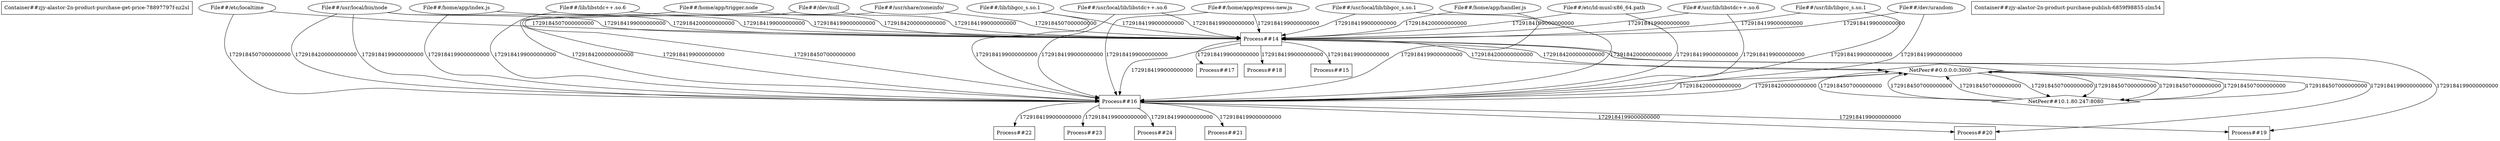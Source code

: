 digraph G {
"Container##zjy-alastor-2n-product-purchase-get-price-78897797f-nz2sl" [shape="box"];
"File##/dev/null" [shape="ellipse"];
"File##/dev/urandom" [shape="ellipse"];
"File##/etc/ld-musl-x86_64.path" [shape="ellipse"];
"File##/etc/localtime" [shape="ellipse"];
"File##/home/app/express-new.js" [shape="ellipse"];
"File##/home/app/handler.js" [shape="ellipse"];
"File##/home/app/index.js" [shape="ellipse"];
"File##/home/app/trigger.node" [shape="ellipse"];
"File##/lib/libgcc_s.so.1" [shape="ellipse"];
"File##/lib/libstdc++.so.6" [shape="ellipse"];
"File##/usr/lib/libgcc_s.so.1" [shape="ellipse"];
"File##/usr/lib/libstdc++.so.6" [shape="ellipse"];
"File##/usr/local/bin/node" [shape="ellipse"];
"File##/usr/local/lib/libgcc_s.so.1" [shape="ellipse"];
"File##/usr/local/lib/libstdc++.so.6" [shape="ellipse"];
"File##/usr/share/zoneinfo/" [shape="ellipse"];
"NetPeer##0.0.0.0:3000" [shape="diamond"];
"NetPeer##10.1.80.247:8080" [shape="diamond"];
"Process##14" [shape="box"];
"Process##15" [shape="box"];
"Process##16" [shape="box"];
"Process##17" [shape="box"];
"Process##18" [shape="box"];
"Process##19" [shape="box"];
"Process##20" [shape="box"];
"File##/etc/ld-musl-x86_64.path" -> "Process##14" [label="1729184199000000000"];
"File##/lib/libstdc++.so.6" -> "Process##14" [label="1729184199000000000"];
"File##/usr/local/lib/libstdc++.so.6" -> "Process##14" [label="1729184199000000000"];
"File##/usr/lib/libstdc++.so.6" -> "Process##14" [label="1729184199000000000"];
"File##/lib/libgcc_s.so.1" -> "Process##14" [label="1729184199000000000"];
"File##/usr/local/lib/libgcc_s.so.1" -> "Process##14" [label="1729184199000000000"];
"File##/usr/lib/libgcc_s.so.1" -> "Process##14" [label="1729184199000000000"];
"Process##14" -> "Process##15" [label="1729184199000000000"];
"Process##14" -> "Process##16" [label="1729184199000000000"];
"Process##14" -> "Process##17" [label="1729184199000000000"];
"Process##14" -> "Process##18" [label="1729184199000000000"];
"Process##14" -> "Process##19" [label="1729184199000000000"];
"File##/usr/local/bin/node" -> "Process##14" [label="1729184199000000000"];
"File##/usr/local/bin/node" -> "Process##14" [label="1729184200000000000"];
"File##/dev/urandom" -> "Process##14" [label="1729184199000000000"];
"Process##14" -> "Process##20" [label="1729184199000000000"];
"File##/dev/null" -> "Process##14" [label="1729184199000000000"];
"File##/home/app/index.js" -> "Process##14" [label="1729184199000000000"];
"File##/home/app/express-new.js" -> "Process##14" [label="1729184199000000000"];
"File##/home/app/trigger.node" -> "Process##14" [label="1729184200000000000"];
"File##/home/app/handler.js" -> "Process##14" [label="1729184200000000000"];
"Process##14" -> "NetPeer##0.0.0.0:3000" [label="1729184200000000000"];
"NetPeer##0.0.0.0:3000" -> "Process##14" [label="1729184200000000000"];
"NetPeer##0.0.0.0:3000" -> "NetPeer##10.1.80.247:8080" [label="1729184507000000000"];
"NetPeer##0.0.0.0:3000" -> "NetPeer##10.1.80.247:8080" [label="1729184507000000000"];
"NetPeer##10.1.80.247:8080" -> "NetPeer##0.0.0.0:3000" [label="1729184507000000000"];
"NetPeer##10.1.80.247:8080" -> "NetPeer##0.0.0.0:3000" [label="1729184507000000000"];
"File##/etc/localtime" -> "Process##14" [label="1729184507000000000"];
"File##/usr/share/zoneinfo/" -> "Process##14" [label="1729184507000000000"];
"Container##zjy-alastor-2n-product-purchase-publish-6859f98855-zlm54" [shape="box"];
"File##/dev/null" [shape="ellipse"];
"File##/dev/urandom" [shape="ellipse"];
"File##/etc/ld-musl-x86_64.path" [shape="ellipse"];
"File##/etc/localtime" [shape="ellipse"];
"File##/home/app/express-new.js" [shape="ellipse"];
"File##/home/app/handler.js" [shape="ellipse"];
"File##/home/app/index.js" [shape="ellipse"];
"File##/home/app/trigger.node" [shape="ellipse"];
"File##/lib/libgcc_s.so.1" [shape="ellipse"];
"File##/lib/libstdc++.so.6" [shape="ellipse"];
"File##/usr/lib/libgcc_s.so.1" [shape="ellipse"];
"File##/usr/lib/libstdc++.so.6" [shape="ellipse"];
"File##/usr/local/bin/node" [shape="ellipse"];
"File##/usr/local/lib/libgcc_s.so.1" [shape="ellipse"];
"File##/usr/local/lib/libstdc++.so.6" [shape="ellipse"];
"File##/usr/share/zoneinfo/" [shape="ellipse"];
"NetPeer##0.0.0.0:3000" [shape="diamond"];
"NetPeer##10.1.80.247:8080" [shape="diamond"];
"Process##16" [shape="box"];
"Process##19" [shape="box"];
"Process##20" [shape="box"];
"Process##21" [shape="box"];
"Process##22" [shape="box"];
"Process##23" [shape="box"];
"Process##24" [shape="box"];
"File##/etc/ld-musl-x86_64.path" -> "Process##16" [label="1729184199000000000"];
"File##/lib/libstdc++.so.6" -> "Process##16" [label="1729184199000000000"];
"File##/usr/local/lib/libstdc++.so.6" -> "Process##16" [label="1729184199000000000"];
"File##/usr/lib/libstdc++.so.6" -> "Process##16" [label="1729184199000000000"];
"File##/lib/libgcc_s.so.1" -> "Process##16" [label="1729184199000000000"];
"File##/usr/local/lib/libgcc_s.so.1" -> "Process##16" [label="1729184199000000000"];
"File##/usr/lib/libgcc_s.so.1" -> "Process##16" [label="1729184199000000000"];
"Process##16" -> "Process##19" [label="1729184199000000000"];
"Process##16" -> "Process##20" [label="1729184199000000000"];
"Process##16" -> "Process##21" [label="1729184199000000000"];
"Process##16" -> "Process##22" [label="1729184199000000000"];
"Process##16" -> "Process##23" [label="1729184199000000000"];
"File##/usr/local/bin/node" -> "Process##16" [label="1729184199000000000"];
"File##/usr/local/bin/node" -> "Process##16" [label="1729184200000000000"];
"File##/dev/urandom" -> "Process##16" [label="1729184199000000000"];
"Process##16" -> "Process##24" [label="1729184199000000000"];
"File##/dev/null" -> "Process##16" [label="1729184199000000000"];
"File##/home/app/index.js" -> "Process##16" [label="1729184199000000000"];
"File##/home/app/express-new.js" -> "Process##16" [label="1729184199000000000"];
"File##/home/app/trigger.node" -> "Process##16" [label="1729184200000000000"];
"File##/home/app/handler.js" -> "Process##16" [label="1729184200000000000"];
"Process##16" -> "NetPeer##0.0.0.0:3000" [label="1729184200000000000"];
"NetPeer##0.0.0.0:3000" -> "Process##16" [label="1729184200000000000"];
"NetPeer##0.0.0.0:3000" -> "NetPeer##10.1.80.247:8080" [label="1729184507000000000"];
"NetPeer##0.0.0.0:3000" -> "NetPeer##10.1.80.247:8080" [label="1729184507000000000"];
"NetPeer##10.1.80.247:8080" -> "NetPeer##0.0.0.0:3000" [label="1729184507000000000"];
"NetPeer##10.1.80.247:8080" -> "NetPeer##0.0.0.0:3000" [label="1729184507000000000"];
"File##/etc/localtime" -> "Process##16" [label="1729184507000000000"];
"File##/usr/share/zoneinfo/" -> "Process##16" [label="1729184507000000000"];
}
